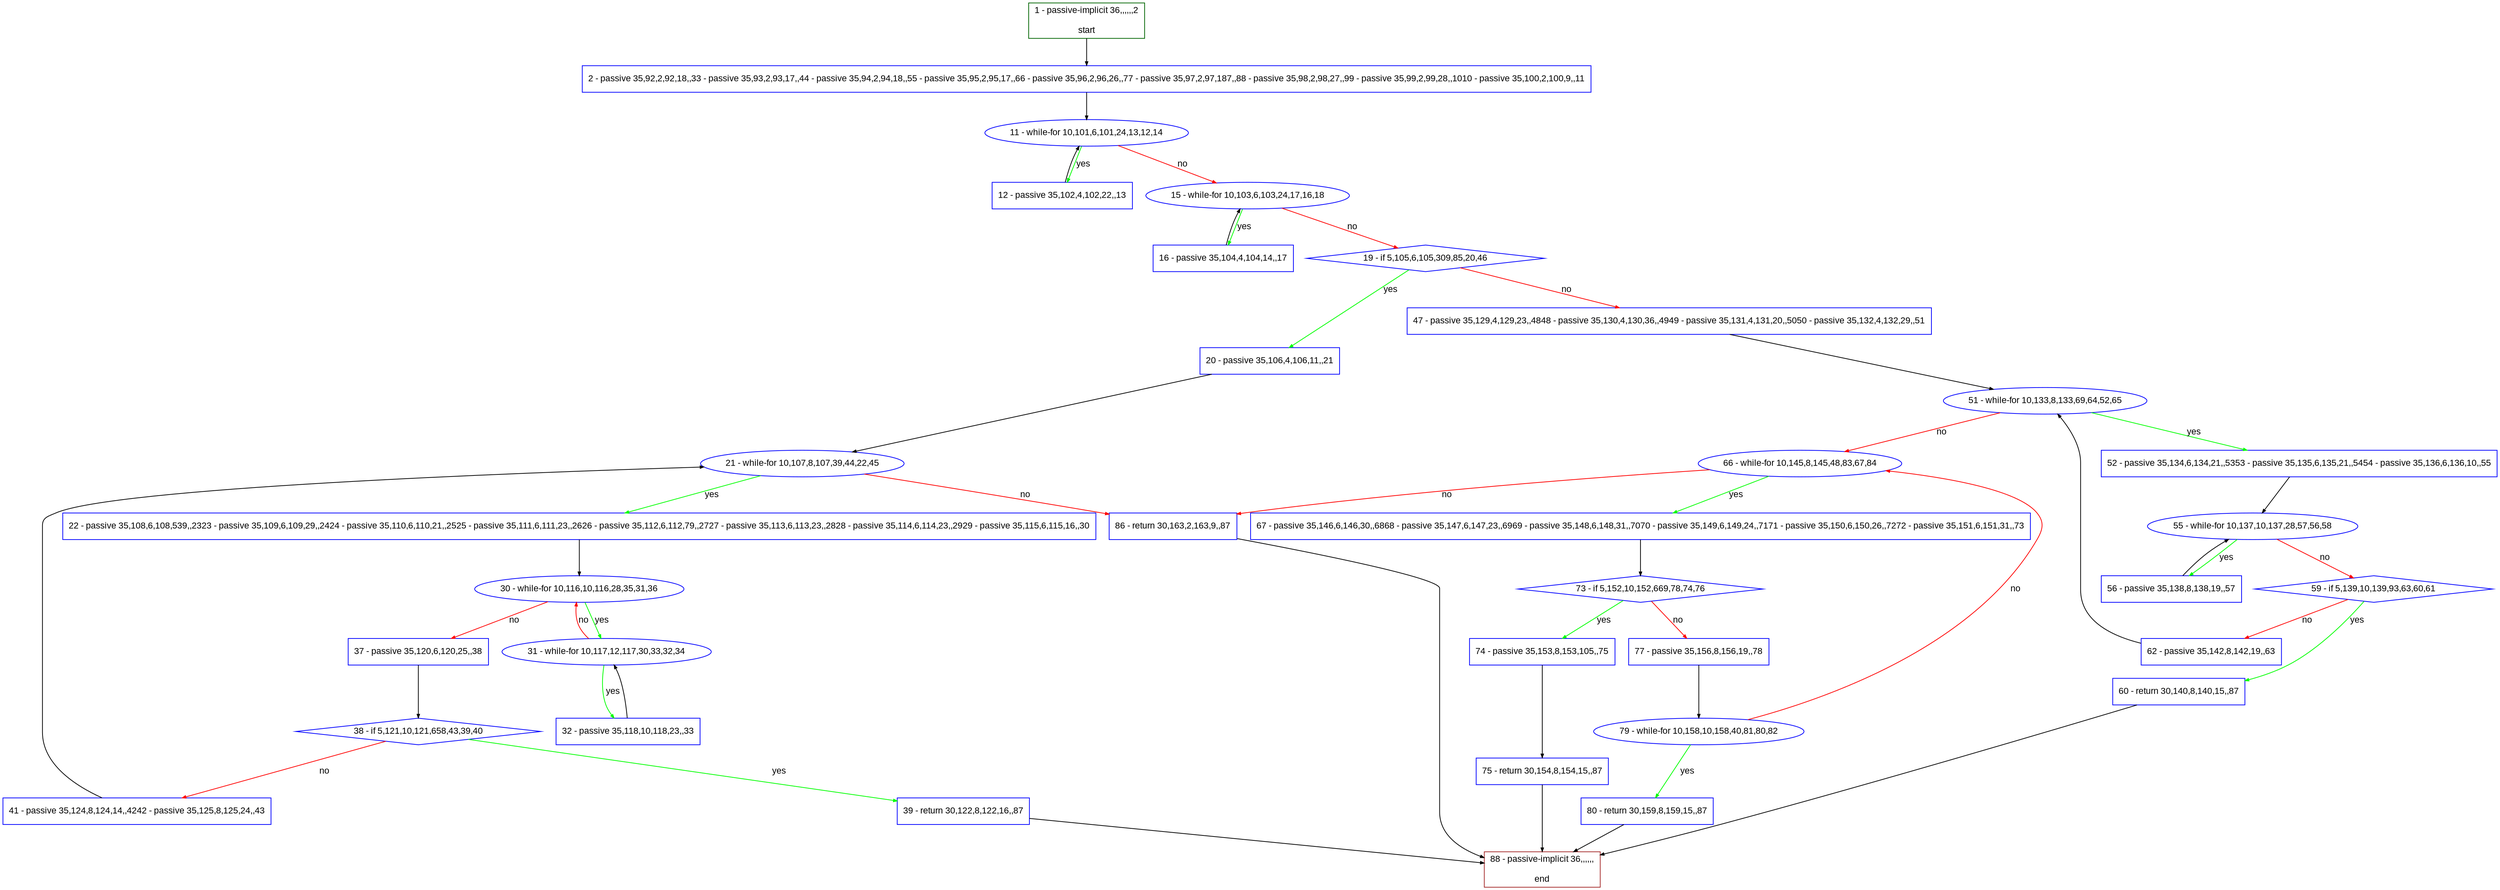 digraph "" {
  graph [pack="true", label="", fontsize="12", packmode="clust", fontname="Arial", fillcolor="#FFFFCC", bgcolor="white", style="rounded,filled", compound="true"];
  node [node_initialized="no", label="", color="grey", fontsize="12", fillcolor="white", fontname="Arial", style="filled", shape="rectangle", compound="true", fixedsize="false"];
  edge [fontcolor="black", arrowhead="normal", arrowtail="none", arrowsize="0.5", ltail="", label="", color="black", fontsize="12", lhead="", fontname="Arial", dir="forward", compound="true"];
  __N1 [label="2 - passive 35,92,2,92,18,,33 - passive 35,93,2,93,17,,44 - passive 35,94,2,94,18,,55 - passive 35,95,2,95,17,,66 - passive 35,96,2,96,26,,77 - passive 35,97,2,97,187,,88 - passive 35,98,2,98,27,,99 - passive 35,99,2,99,28,,1010 - passive 35,100,2,100,9,,11", color="#0000ff", fillcolor="#ffffff", style="filled", shape="box"];
  __N2 [label="1 - passive-implicit 36,,,,,,2\n\nstart", color="#006400", fillcolor="#ffffff", style="filled", shape="box"];
  __N3 [label="11 - while-for 10,101,6,101,24,13,12,14", color="#0000ff", fillcolor="#ffffff", style="filled", shape="oval"];
  __N4 [label="12 - passive 35,102,4,102,22,,13", color="#0000ff", fillcolor="#ffffff", style="filled", shape="box"];
  __N5 [label="15 - while-for 10,103,6,103,24,17,16,18", color="#0000ff", fillcolor="#ffffff", style="filled", shape="oval"];
  __N6 [label="16 - passive 35,104,4,104,14,,17", color="#0000ff", fillcolor="#ffffff", style="filled", shape="box"];
  __N7 [label="19 - if 5,105,6,105,309,85,20,46", color="#0000ff", fillcolor="#ffffff", style="filled", shape="diamond"];
  __N8 [label="20 - passive 35,106,4,106,11,,21", color="#0000ff", fillcolor="#ffffff", style="filled", shape="box"];
  __N9 [label="47 - passive 35,129,4,129,23,,4848 - passive 35,130,4,130,36,,4949 - passive 35,131,4,131,20,,5050 - passive 35,132,4,132,29,,51", color="#0000ff", fillcolor="#ffffff", style="filled", shape="box"];
  __N10 [label="21 - while-for 10,107,8,107,39,44,22,45", color="#0000ff", fillcolor="#ffffff", style="filled", shape="oval"];
  __N11 [label="22 - passive 35,108,6,108,539,,2323 - passive 35,109,6,109,29,,2424 - passive 35,110,6,110,21,,2525 - passive 35,111,6,111,23,,2626 - passive 35,112,6,112,79,,2727 - passive 35,113,6,113,23,,2828 - passive 35,114,6,114,23,,2929 - passive 35,115,6,115,16,,30", color="#0000ff", fillcolor="#ffffff", style="filled", shape="box"];
  __N12 [label="86 - return 30,163,2,163,9,,87", color="#0000ff", fillcolor="#ffffff", style="filled", shape="box"];
  __N13 [label="30 - while-for 10,116,10,116,28,35,31,36", color="#0000ff", fillcolor="#ffffff", style="filled", shape="oval"];
  __N14 [label="31 - while-for 10,117,12,117,30,33,32,34", color="#0000ff", fillcolor="#ffffff", style="filled", shape="oval"];
  __N15 [label="37 - passive 35,120,6,120,25,,38", color="#0000ff", fillcolor="#ffffff", style="filled", shape="box"];
  __N16 [label="32 - passive 35,118,10,118,23,,33", color="#0000ff", fillcolor="#ffffff", style="filled", shape="box"];
  __N17 [label="38 - if 5,121,10,121,658,43,39,40", color="#0000ff", fillcolor="#ffffff", style="filled", shape="diamond"];
  __N18 [label="39 - return 30,122,8,122,16,,87", color="#0000ff", fillcolor="#ffffff", style="filled", shape="box"];
  __N19 [label="41 - passive 35,124,8,124,14,,4242 - passive 35,125,8,125,24,,43", color="#0000ff", fillcolor="#ffffff", style="filled", shape="box"];
  __N20 [label="88 - passive-implicit 36,,,,,,\n\nend", color="#a52a2a", fillcolor="#ffffff", style="filled", shape="box"];
  __N21 [label="51 - while-for 10,133,8,133,69,64,52,65", color="#0000ff", fillcolor="#ffffff", style="filled", shape="oval"];
  __N22 [label="52 - passive 35,134,6,134,21,,5353 - passive 35,135,6,135,21,,5454 - passive 35,136,6,136,10,,55", color="#0000ff", fillcolor="#ffffff", style="filled", shape="box"];
  __N23 [label="66 - while-for 10,145,8,145,48,83,67,84", color="#0000ff", fillcolor="#ffffff", style="filled", shape="oval"];
  __N24 [label="55 - while-for 10,137,10,137,28,57,56,58", color="#0000ff", fillcolor="#ffffff", style="filled", shape="oval"];
  __N25 [label="56 - passive 35,138,8,138,19,,57", color="#0000ff", fillcolor="#ffffff", style="filled", shape="box"];
  __N26 [label="59 - if 5,139,10,139,93,63,60,61", color="#0000ff", fillcolor="#ffffff", style="filled", shape="diamond"];
  __N27 [label="60 - return 30,140,8,140,15,,87", color="#0000ff", fillcolor="#ffffff", style="filled", shape="box"];
  __N28 [label="62 - passive 35,142,8,142,19,,63", color="#0000ff", fillcolor="#ffffff", style="filled", shape="box"];
  __N29 [label="67 - passive 35,146,6,146,30,,6868 - passive 35,147,6,147,23,,6969 - passive 35,148,6,148,31,,7070 - passive 35,149,6,149,24,,7171 - passive 35,150,6,150,26,,7272 - passive 35,151,6,151,31,,73", color="#0000ff", fillcolor="#ffffff", style="filled", shape="box"];
  __N30 [label="73 - if 5,152,10,152,669,78,74,76", color="#0000ff", fillcolor="#ffffff", style="filled", shape="diamond"];
  __N31 [label="74 - passive 35,153,8,153,105,,75", color="#0000ff", fillcolor="#ffffff", style="filled", shape="box"];
  __N32 [label="77 - passive 35,156,8,156,19,,78", color="#0000ff", fillcolor="#ffffff", style="filled", shape="box"];
  __N33 [label="75 - return 30,154,8,154,15,,87", color="#0000ff", fillcolor="#ffffff", style="filled", shape="box"];
  __N34 [label="79 - while-for 10,158,10,158,40,81,80,82", color="#0000ff", fillcolor="#ffffff", style="filled", shape="oval"];
  __N35 [label="80 - return 30,159,8,159,15,,87", color="#0000ff", fillcolor="#ffffff", style="filled", shape="box"];
  __N2 -> __N1 [arrowhead="normal", arrowtail="none", color="#000000", label="", dir="forward"];
  __N1 -> __N3 [arrowhead="normal", arrowtail="none", color="#000000", label="", dir="forward"];
  __N3 -> __N4 [arrowhead="normal", arrowtail="none", color="#00ff00", label="yes", dir="forward"];
  __N4 -> __N3 [arrowhead="normal", arrowtail="none", color="#000000", label="", dir="forward"];
  __N3 -> __N5 [arrowhead="normal", arrowtail="none", color="#ff0000", label="no", dir="forward"];
  __N5 -> __N6 [arrowhead="normal", arrowtail="none", color="#00ff00", label="yes", dir="forward"];
  __N6 -> __N5 [arrowhead="normal", arrowtail="none", color="#000000", label="", dir="forward"];
  __N5 -> __N7 [arrowhead="normal", arrowtail="none", color="#ff0000", label="no", dir="forward"];
  __N7 -> __N8 [arrowhead="normal", arrowtail="none", color="#00ff00", label="yes", dir="forward"];
  __N7 -> __N9 [arrowhead="normal", arrowtail="none", color="#ff0000", label="no", dir="forward"];
  __N8 -> __N10 [arrowhead="normal", arrowtail="none", color="#000000", label="", dir="forward"];
  __N10 -> __N11 [arrowhead="normal", arrowtail="none", color="#00ff00", label="yes", dir="forward"];
  __N10 -> __N12 [arrowhead="normal", arrowtail="none", color="#ff0000", label="no", dir="forward"];
  __N11 -> __N13 [arrowhead="normal", arrowtail="none", color="#000000", label="", dir="forward"];
  __N13 -> __N14 [arrowhead="normal", arrowtail="none", color="#00ff00", label="yes", dir="forward"];
  __N14 -> __N13 [arrowhead="normal", arrowtail="none", color="#ff0000", label="no", dir="forward"];
  __N13 -> __N15 [arrowhead="normal", arrowtail="none", color="#ff0000", label="no", dir="forward"];
  __N14 -> __N16 [arrowhead="normal", arrowtail="none", color="#00ff00", label="yes", dir="forward"];
  __N16 -> __N14 [arrowhead="normal", arrowtail="none", color="#000000", label="", dir="forward"];
  __N15 -> __N17 [arrowhead="normal", arrowtail="none", color="#000000", label="", dir="forward"];
  __N17 -> __N18 [arrowhead="normal", arrowtail="none", color="#00ff00", label="yes", dir="forward"];
  __N17 -> __N19 [arrowhead="normal", arrowtail="none", color="#ff0000", label="no", dir="forward"];
  __N18 -> __N20 [arrowhead="normal", arrowtail="none", color="#000000", label="", dir="forward"];
  __N19 -> __N10 [arrowhead="normal", arrowtail="none", color="#000000", label="", dir="forward"];
  __N9 -> __N21 [arrowhead="normal", arrowtail="none", color="#000000", label="", dir="forward"];
  __N21 -> __N22 [arrowhead="normal", arrowtail="none", color="#00ff00", label="yes", dir="forward"];
  __N21 -> __N23 [arrowhead="normal", arrowtail="none", color="#ff0000", label="no", dir="forward"];
  __N22 -> __N24 [arrowhead="normal", arrowtail="none", color="#000000", label="", dir="forward"];
  __N24 -> __N25 [arrowhead="normal", arrowtail="none", color="#00ff00", label="yes", dir="forward"];
  __N25 -> __N24 [arrowhead="normal", arrowtail="none", color="#000000", label="", dir="forward"];
  __N24 -> __N26 [arrowhead="normal", arrowtail="none", color="#ff0000", label="no", dir="forward"];
  __N26 -> __N27 [arrowhead="normal", arrowtail="none", color="#00ff00", label="yes", dir="forward"];
  __N26 -> __N28 [arrowhead="normal", arrowtail="none", color="#ff0000", label="no", dir="forward"];
  __N27 -> __N20 [arrowhead="normal", arrowtail="none", color="#000000", label="", dir="forward"];
  __N28 -> __N21 [arrowhead="normal", arrowtail="none", color="#000000", label="", dir="forward"];
  __N23 -> __N29 [arrowhead="normal", arrowtail="none", color="#00ff00", label="yes", dir="forward"];
  __N23 -> __N12 [arrowhead="normal", arrowtail="none", color="#ff0000", label="no", dir="forward"];
  __N29 -> __N30 [arrowhead="normal", arrowtail="none", color="#000000", label="", dir="forward"];
  __N30 -> __N31 [arrowhead="normal", arrowtail="none", color="#00ff00", label="yes", dir="forward"];
  __N30 -> __N32 [arrowhead="normal", arrowtail="none", color="#ff0000", label="no", dir="forward"];
  __N31 -> __N33 [arrowhead="normal", arrowtail="none", color="#000000", label="", dir="forward"];
  __N33 -> __N20 [arrowhead="normal", arrowtail="none", color="#000000", label="", dir="forward"];
  __N32 -> __N34 [arrowhead="normal", arrowtail="none", color="#000000", label="", dir="forward"];
  __N34 -> __N23 [arrowhead="normal", arrowtail="none", color="#ff0000", label="no", dir="forward"];
  __N34 -> __N35 [arrowhead="normal", arrowtail="none", color="#00ff00", label="yes", dir="forward"];
  __N35 -> __N20 [arrowhead="normal", arrowtail="none", color="#000000", label="", dir="forward"];
  __N12 -> __N20 [arrowhead="normal", arrowtail="none", color="#000000", label="", dir="forward"];
}
